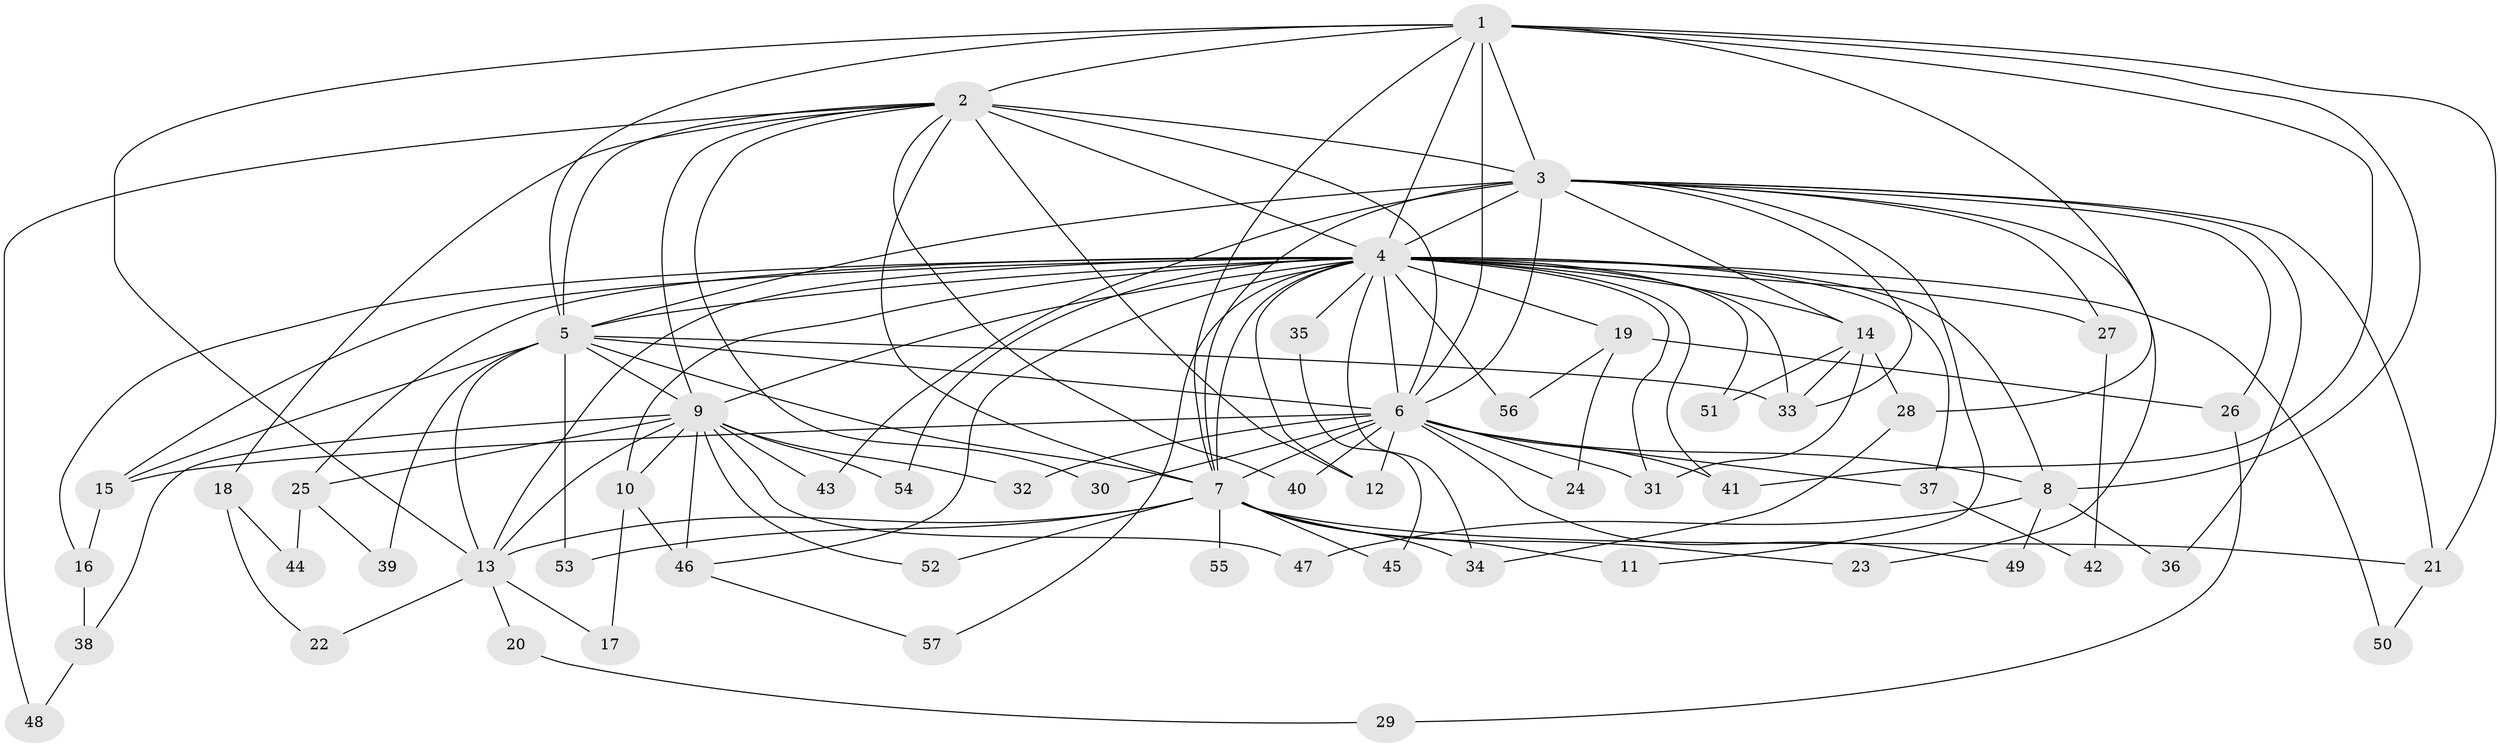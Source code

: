 // original degree distribution, {16: 0.008849557522123894, 17: 0.017699115044247787, 15: 0.008849557522123894, 27: 0.017699115044247787, 18: 0.008849557522123894, 29: 0.008849557522123894, 24: 0.008849557522123894, 20: 0.008849557522123894, 8: 0.017699115044247787, 5: 0.05309734513274336, 6: 0.017699115044247787, 2: 0.49557522123893805, 3: 0.23008849557522124, 4: 0.09734513274336283}
// Generated by graph-tools (version 1.1) at 2025/34/03/09/25 02:34:39]
// undirected, 57 vertices, 130 edges
graph export_dot {
graph [start="1"]
  node [color=gray90,style=filled];
  1;
  2;
  3;
  4;
  5;
  6;
  7;
  8;
  9;
  10;
  11;
  12;
  13;
  14;
  15;
  16;
  17;
  18;
  19;
  20;
  21;
  22;
  23;
  24;
  25;
  26;
  27;
  28;
  29;
  30;
  31;
  32;
  33;
  34;
  35;
  36;
  37;
  38;
  39;
  40;
  41;
  42;
  43;
  44;
  45;
  46;
  47;
  48;
  49;
  50;
  51;
  52;
  53;
  54;
  55;
  56;
  57;
  1 -- 2 [weight=2.0];
  1 -- 3 [weight=2.0];
  1 -- 4 [weight=3.0];
  1 -- 5 [weight=1.0];
  1 -- 6 [weight=3.0];
  1 -- 7 [weight=1.0];
  1 -- 8 [weight=1.0];
  1 -- 13 [weight=1.0];
  1 -- 21 [weight=1.0];
  1 -- 28 [weight=1.0];
  1 -- 41 [weight=1.0];
  2 -- 3 [weight=2.0];
  2 -- 4 [weight=2.0];
  2 -- 5 [weight=1.0];
  2 -- 6 [weight=2.0];
  2 -- 7 [weight=1.0];
  2 -- 9 [weight=1.0];
  2 -- 12 [weight=1.0];
  2 -- 18 [weight=1.0];
  2 -- 30 [weight=1.0];
  2 -- 40 [weight=1.0];
  2 -- 48 [weight=1.0];
  3 -- 4 [weight=4.0];
  3 -- 5 [weight=3.0];
  3 -- 6 [weight=4.0];
  3 -- 7 [weight=3.0];
  3 -- 11 [weight=1.0];
  3 -- 14 [weight=2.0];
  3 -- 21 [weight=1.0];
  3 -- 23 [weight=1.0];
  3 -- 26 [weight=1.0];
  3 -- 27 [weight=1.0];
  3 -- 33 [weight=1.0];
  3 -- 36 [weight=1.0];
  3 -- 43 [weight=1.0];
  4 -- 5 [weight=2.0];
  4 -- 6 [weight=21.0];
  4 -- 7 [weight=3.0];
  4 -- 8 [weight=2.0];
  4 -- 9 [weight=19.0];
  4 -- 10 [weight=2.0];
  4 -- 12 [weight=3.0];
  4 -- 13 [weight=1.0];
  4 -- 14 [weight=5.0];
  4 -- 15 [weight=1.0];
  4 -- 16 [weight=1.0];
  4 -- 19 [weight=2.0];
  4 -- 25 [weight=1.0];
  4 -- 27 [weight=1.0];
  4 -- 31 [weight=1.0];
  4 -- 33 [weight=1.0];
  4 -- 34 [weight=1.0];
  4 -- 35 [weight=1.0];
  4 -- 37 [weight=1.0];
  4 -- 41 [weight=1.0];
  4 -- 46 [weight=1.0];
  4 -- 50 [weight=1.0];
  4 -- 51 [weight=1.0];
  4 -- 54 [weight=1.0];
  4 -- 56 [weight=1.0];
  4 -- 57 [weight=1.0];
  5 -- 6 [weight=2.0];
  5 -- 7 [weight=1.0];
  5 -- 9 [weight=3.0];
  5 -- 13 [weight=1.0];
  5 -- 15 [weight=1.0];
  5 -- 33 [weight=1.0];
  5 -- 39 [weight=1.0];
  5 -- 53 [weight=1.0];
  6 -- 7 [weight=2.0];
  6 -- 8 [weight=2.0];
  6 -- 12 [weight=1.0];
  6 -- 15 [weight=1.0];
  6 -- 24 [weight=1.0];
  6 -- 30 [weight=1.0];
  6 -- 31 [weight=1.0];
  6 -- 32 [weight=1.0];
  6 -- 37 [weight=1.0];
  6 -- 40 [weight=2.0];
  6 -- 41 [weight=1.0];
  6 -- 49 [weight=1.0];
  7 -- 11 [weight=1.0];
  7 -- 13 [weight=1.0];
  7 -- 21 [weight=1.0];
  7 -- 23 [weight=1.0];
  7 -- 34 [weight=1.0];
  7 -- 45 [weight=1.0];
  7 -- 52 [weight=1.0];
  7 -- 53 [weight=1.0];
  7 -- 55 [weight=1.0];
  8 -- 36 [weight=1.0];
  8 -- 47 [weight=1.0];
  8 -- 49 [weight=2.0];
  9 -- 10 [weight=1.0];
  9 -- 13 [weight=1.0];
  9 -- 25 [weight=1.0];
  9 -- 32 [weight=1.0];
  9 -- 38 [weight=1.0];
  9 -- 43 [weight=1.0];
  9 -- 46 [weight=2.0];
  9 -- 47 [weight=1.0];
  9 -- 52 [weight=1.0];
  9 -- 54 [weight=1.0];
  10 -- 17 [weight=1.0];
  10 -- 46 [weight=1.0];
  13 -- 17 [weight=1.0];
  13 -- 20 [weight=1.0];
  13 -- 22 [weight=1.0];
  14 -- 28 [weight=1.0];
  14 -- 31 [weight=1.0];
  14 -- 33 [weight=1.0];
  14 -- 51 [weight=1.0];
  15 -- 16 [weight=1.0];
  16 -- 38 [weight=1.0];
  18 -- 22 [weight=1.0];
  18 -- 44 [weight=1.0];
  19 -- 24 [weight=1.0];
  19 -- 26 [weight=1.0];
  19 -- 56 [weight=1.0];
  20 -- 29 [weight=1.0];
  21 -- 50 [weight=1.0];
  25 -- 39 [weight=1.0];
  25 -- 44 [weight=1.0];
  26 -- 29 [weight=1.0];
  27 -- 42 [weight=1.0];
  28 -- 34 [weight=1.0];
  35 -- 45 [weight=1.0];
  37 -- 42 [weight=1.0];
  38 -- 48 [weight=1.0];
  46 -- 57 [weight=1.0];
}
